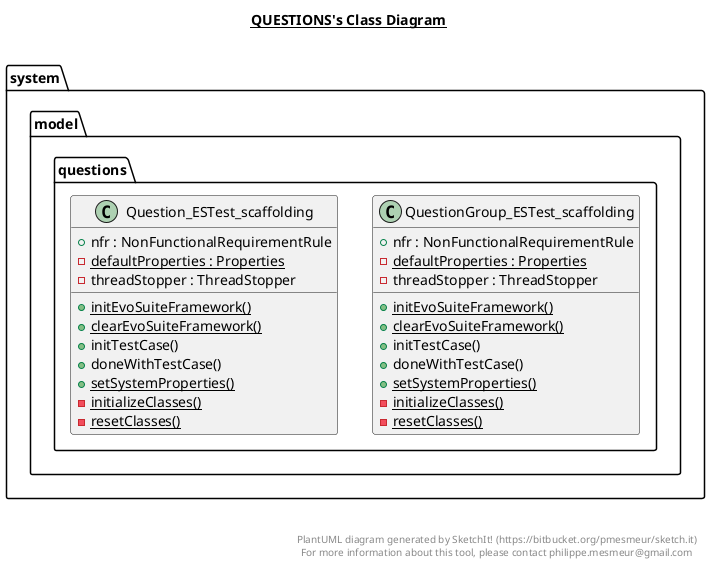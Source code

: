 @startuml

title __QUESTIONS's Class Diagram__\n

  package system.model {
    package system.model.questions {
      class QuestionGroup_ESTest_scaffolding {
          + nfr : NonFunctionalRequirementRule
          {static} - defaultProperties : Properties
          - threadStopper : ThreadStopper
          {static} + initEvoSuiteFramework()
          {static} + clearEvoSuiteFramework()
          + initTestCase()
          + doneWithTestCase()
          {static} + setSystemProperties()
          {static} - initializeClasses()
          {static} - resetClasses()
      }
    }
  }
  

  package system.model {
    package system.model.questions {
      class Question_ESTest_scaffolding {
          + nfr : NonFunctionalRequirementRule
          {static} - defaultProperties : Properties
          - threadStopper : ThreadStopper
          {static} + initEvoSuiteFramework()
          {static} + clearEvoSuiteFramework()
          + initTestCase()
          + doneWithTestCase()
          {static} + setSystemProperties()
          {static} - initializeClasses()
          {static} - resetClasses()
      }
    }
  }
  



right footer


PlantUML diagram generated by SketchIt! (https://bitbucket.org/pmesmeur/sketch.it)
For more information about this tool, please contact philippe.mesmeur@gmail.com
endfooter

@enduml

